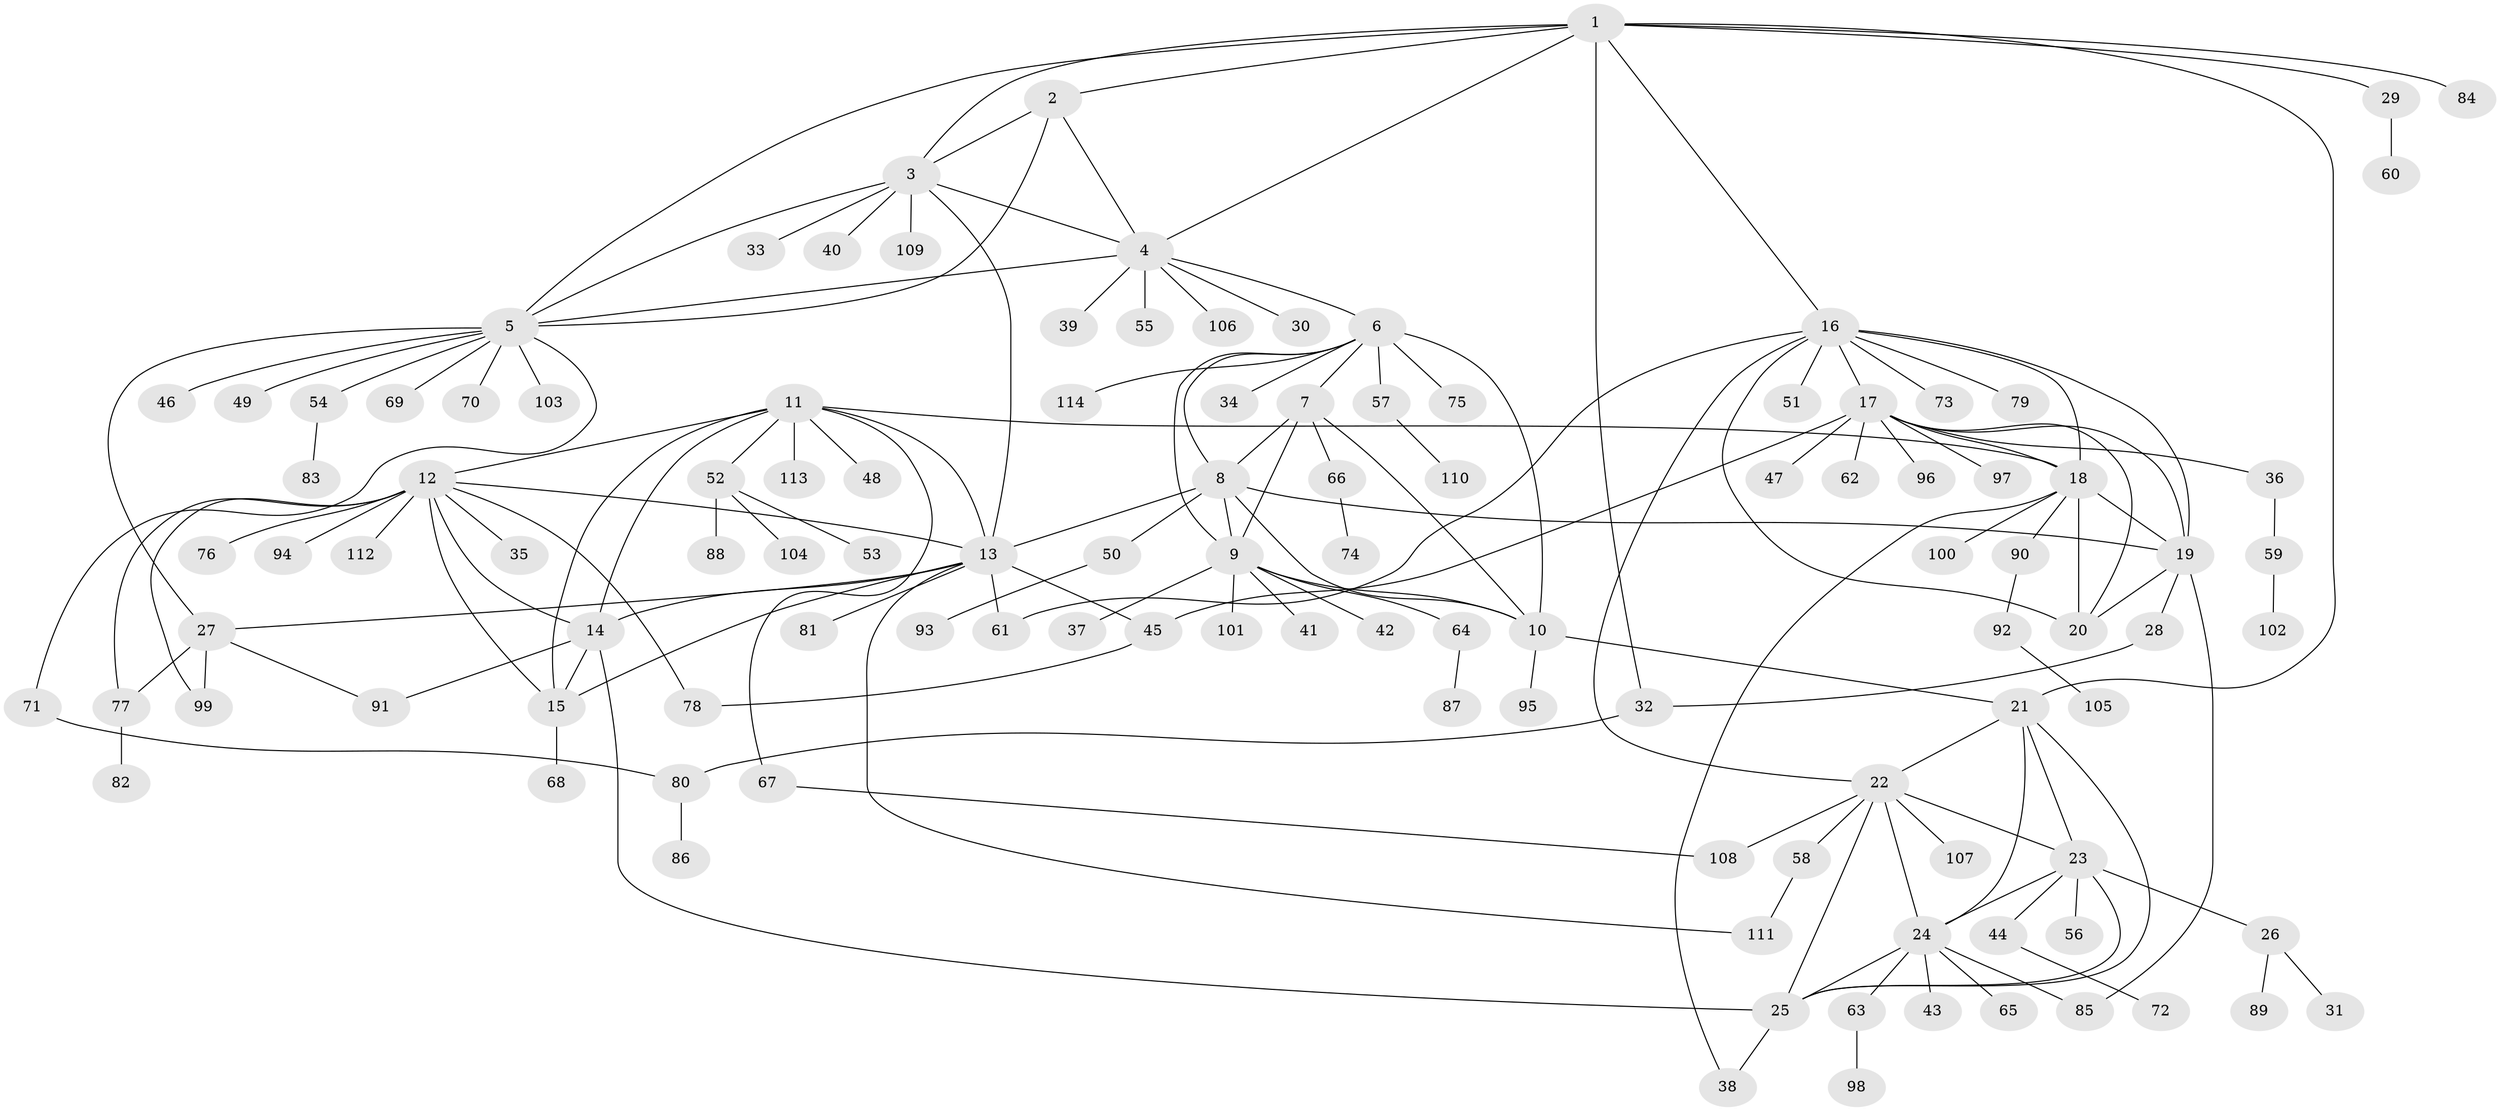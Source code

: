 // coarse degree distribution, {6: 0.10144927536231885, 3: 0.043478260869565216, 4: 0.028985507246376812, 11: 0.014492753623188406, 1: 0.4927536231884058, 5: 0.043478260869565216, 7: 0.043478260869565216, 2: 0.14492753623188406, 10: 0.028985507246376812, 8: 0.057971014492753624}
// Generated by graph-tools (version 1.1) at 2025/37/03/04/25 23:37:42]
// undirected, 114 vertices, 162 edges
graph export_dot {
  node [color=gray90,style=filled];
  1;
  2;
  3;
  4;
  5;
  6;
  7;
  8;
  9;
  10;
  11;
  12;
  13;
  14;
  15;
  16;
  17;
  18;
  19;
  20;
  21;
  22;
  23;
  24;
  25;
  26;
  27;
  28;
  29;
  30;
  31;
  32;
  33;
  34;
  35;
  36;
  37;
  38;
  39;
  40;
  41;
  42;
  43;
  44;
  45;
  46;
  47;
  48;
  49;
  50;
  51;
  52;
  53;
  54;
  55;
  56;
  57;
  58;
  59;
  60;
  61;
  62;
  63;
  64;
  65;
  66;
  67;
  68;
  69;
  70;
  71;
  72;
  73;
  74;
  75;
  76;
  77;
  78;
  79;
  80;
  81;
  82;
  83;
  84;
  85;
  86;
  87;
  88;
  89;
  90;
  91;
  92;
  93;
  94;
  95;
  96;
  97;
  98;
  99;
  100;
  101;
  102;
  103;
  104;
  105;
  106;
  107;
  108;
  109;
  110;
  111;
  112;
  113;
  114;
  1 -- 2;
  1 -- 3;
  1 -- 4;
  1 -- 5;
  1 -- 16;
  1 -- 21;
  1 -- 29;
  1 -- 32;
  1 -- 84;
  2 -- 3;
  2 -- 4;
  2 -- 5;
  3 -- 4;
  3 -- 5;
  3 -- 13;
  3 -- 33;
  3 -- 40;
  3 -- 109;
  4 -- 5;
  4 -- 6;
  4 -- 30;
  4 -- 39;
  4 -- 55;
  4 -- 106;
  5 -- 27;
  5 -- 46;
  5 -- 49;
  5 -- 54;
  5 -- 69;
  5 -- 70;
  5 -- 71;
  5 -- 103;
  6 -- 7;
  6 -- 8;
  6 -- 9;
  6 -- 10;
  6 -- 34;
  6 -- 57;
  6 -- 75;
  6 -- 114;
  7 -- 8;
  7 -- 9;
  7 -- 10;
  7 -- 66;
  8 -- 9;
  8 -- 10;
  8 -- 13;
  8 -- 19;
  8 -- 50;
  9 -- 10;
  9 -- 37;
  9 -- 41;
  9 -- 42;
  9 -- 64;
  9 -- 101;
  10 -- 21;
  10 -- 95;
  11 -- 12;
  11 -- 13;
  11 -- 14;
  11 -- 15;
  11 -- 18;
  11 -- 48;
  11 -- 52;
  11 -- 67;
  11 -- 113;
  12 -- 13;
  12 -- 14;
  12 -- 15;
  12 -- 35;
  12 -- 76;
  12 -- 77;
  12 -- 78;
  12 -- 94;
  12 -- 99;
  12 -- 112;
  13 -- 14;
  13 -- 15;
  13 -- 27;
  13 -- 45;
  13 -- 61;
  13 -- 81;
  13 -- 111;
  14 -- 15;
  14 -- 25;
  14 -- 91;
  15 -- 68;
  16 -- 17;
  16 -- 18;
  16 -- 19;
  16 -- 20;
  16 -- 22;
  16 -- 51;
  16 -- 61;
  16 -- 73;
  16 -- 79;
  17 -- 18;
  17 -- 19;
  17 -- 20;
  17 -- 36;
  17 -- 45;
  17 -- 47;
  17 -- 62;
  17 -- 96;
  17 -- 97;
  18 -- 19;
  18 -- 20;
  18 -- 38;
  18 -- 90;
  18 -- 100;
  19 -- 20;
  19 -- 28;
  19 -- 85;
  21 -- 22;
  21 -- 23;
  21 -- 24;
  21 -- 25;
  22 -- 23;
  22 -- 24;
  22 -- 25;
  22 -- 58;
  22 -- 107;
  22 -- 108;
  23 -- 24;
  23 -- 25;
  23 -- 26;
  23 -- 44;
  23 -- 56;
  24 -- 25;
  24 -- 43;
  24 -- 63;
  24 -- 65;
  24 -- 85;
  25 -- 38;
  26 -- 31;
  26 -- 89;
  27 -- 77;
  27 -- 91;
  27 -- 99;
  28 -- 32;
  29 -- 60;
  32 -- 80;
  36 -- 59;
  44 -- 72;
  45 -- 78;
  50 -- 93;
  52 -- 53;
  52 -- 88;
  52 -- 104;
  54 -- 83;
  57 -- 110;
  58 -- 111;
  59 -- 102;
  63 -- 98;
  64 -- 87;
  66 -- 74;
  67 -- 108;
  71 -- 80;
  77 -- 82;
  80 -- 86;
  90 -- 92;
  92 -- 105;
}
